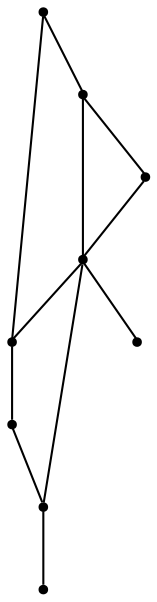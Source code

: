 graph {
  node [shape=point,comment="{\"directed\":false,\"doi\":\"10.1007/978-3-642-11805-0_9\",\"figure\":\"2 (1)\"}"]

  v0 [pos="1453.6309654058412,1132.158807908646"]
  v1 [pos="1434.5375903639683,1445.1392017865421"]
  v2 [pos="1327.3912497409553,1446.3188170847266"]
  v3 [pos="1336.1477868191032,1132.1588079086457"]
  v4 [pos="1263.172657296824,1216.4269516838922"]
  v5 [pos="1219.677814128787,1446.3020899146495"]
  v6 [pos="1167.6015951644542,1216.3310407619283"]
  v7 [pos="1112.1374401536098,1446.2229061627627"]
  v8 [pos="1062.5161673168802,1132.062896986682"]

  v0 -- v2 [id="-1",pos="1453.6309654058412,1132.158807908646 1444.449154805028,1151.532527938997 1435.8010357524072,1173.903178074384 1426.986090371775,1195.0483562970403 1411.966630802598,1231.0738469364667 1398.448226431913,1266.8743157974397 1385.6971468193585,1304.8547864894674 1379.4883060898892,1323.344987572564 1373.0585572708485,1343.2562984967471 1366.078319744731,1361.475557585437 1362.1795973666879,1371.6540723781393 1358.0224277939906,1382.6039450366088 1353.936009890534,1392.5242381163318 1343.1863372093023,1418.6336333689064 1333.470835060297,1438.8619337062644 1327.3912497409553,1446.3188170847266"]
  v8 -- v3 [id="-4",pos="1062.5161673168802,1132.062896986682 1336.1477868191032,1132.1588079086457 1336.1477868191032,1132.1588079086457 1336.1477868191032,1132.1588079086457"]
  v3 -- v0 [id="-5",pos="1336.1477868191032,1132.1588079086457 1453.6309654058412,1132.158807908646 1453.6309654058412,1132.158807908646 1453.6309654058412,1132.158807908646"]
  v8 -- v7 [id="-7",pos="1062.5161673168802,1132.062896986682 1066.1261089945947,1151.436617017033 1069.5244796398074,1173.80726715242 1072.989529915743,1194.9524453750764 1078.8939857660337,1230.977936014503 1084.206214514444,1266.7786592811044 1089.2224569631176,1304.759129973132 1091.661735286269,1323.2490766506003 1094.188689688749,1343.1603875747835 1096.932352891079,1361.379646663473 1098.4668751561364,1371.558415861804 1100.097217577557,1382.503963624588 1101.7026187630586,1392.428327194368 1105.9307945074036,1418.537976852571 1109.7502393855605,1438.7619522942437 1112.1374401536098,1446.2229061627627"]
  v7 -- v6 [id="-8",pos="1112.1374401536098,1446.2229061627627 1113.231959569177,1443.71777393842 1114.2661301014034,1441.0251447658345 1115.3752515925917,1438.1908116581465 1124.9949335852334,1413.6528799731323 1125.2451094516487,1386.684611318569 1125.2701779387717,1390.565314776488 1125.1617599132449,1374.4052148452913 1129.210511460415,1360.062588724464 1139.0470295041107,1334.9657278735228 1148.662512207031,1310.4194008027664 1148.9126880734466,1283.4554570438886 1148.9377565605696,1287.3402309918645 1148.8293385350426,1271.1801310606677 1152.8780900822128,1256.829109554098 1162.7146081259084,1231.7365735988424 1164.7244136366733,1226.605720882223 1166.3256155324536,1221.3662369622125 1167.6015951644542,1216.3310407619283"]
  v6 -- v5 [id="-9",pos="1167.6015951644542,1216.3310407619283 1171.646242860306,1223.5294480217829 1170.0909786490506,1238.7100862830575 1169.8115350057913,1246.9797956447408 1169.482208890693,1256.7039419848509 1168.9317201836163,1266.5158582668112 1168.7608218170876,1276.261120274091 1168.285411320176,1304.2172459843182 1170.2827462129815,1330.2892436094958 1174.0897204731784,1357.861725631868 1176.2079440094703,1373.1672770567613 1180.1401334540788,1390.861188522493 1186.0528606326081,1404.6911873017898 1189.8473642748454,1413.5610395412252 1193.7627565605694,1420.6803266506001 1200.0298783413198,1428.9500360122834 1204.9710425798282,1435.47732122402 1209.9288767260173,1440.4250018880825 1219.677814128787,1446.3020899146495"]
  v5 -- v4 [id="-10",pos="1219.677814128787,1446.3020899146495 1222.2422121979469,1440.8669044648757 1221.0371432991915,1425.803038387106 1220.8203072481376,1417.599983300103 1220.5618600534838,1407.950632214787 1220.1364592796147,1398.2180904889346 1220.0031000181684,1388.5519486321343 1219.631908257063,1360.8169014131179 1221.183100429801,1334.949191507667 1224.143599683185,1307.5975335708772 1225.786539973769,1292.4128248195454 1228.8471859244412,1274.8649421846023 1233.438027599246,1261.1430657974397 1236.3860562346701,1252.3398678326848 1239.4258329879406,1245.2790940178766 1244.3003175957258,1237.080363826559 1248.1406316712844,1230.6029421180185 1251.9893443262854,1225.6929134869815 1263.172657296824,1216.4269516838922"]
  v5 -- v3 [id="-11",pos="1219.677814128787,1446.3020899146495 1224.5397326802097,1444.501597679986 1227.9214334177416,1432.9765138953624 1230.123133743641,1412.1813978175924 1232.4373241335845,1390.2984432721378 1235.4729015971338,1366.4814971384376 1239.596858605673,1347.116140693125 1256.6219243958938,1267.17451443913 1272.3836402360782,1280.3667183076493 1289.2337356212527,1253.7739523608275 1302.1975792463436,1233.3080371664028 1311.2876417293105,1216.00591036864 1336.1477868191032,1132.1588079086457"]
  v7 -- v5 [id="-13",pos="1112.1374401536098,1446.2229061627627 1219.677814128787,1446.3020899146495 1219.677814128787,1446.3020899146495 1219.677814128787,1446.3020899146495"]
  v5 -- v2 [id="-15",pos="1219.677814128787,1446.3020899146495 1327.3912497409553,1446.3188170847266 1327.3912497409553,1446.3188170847266 1327.3912497409553,1446.3188170847266"]
  v2 -- v1 [id="-17",pos="1327.3912497409553,1446.3188170847266 1434.5375903639683,1445.1392017865421 1434.5375903639683,1445.1392017865421 1434.5375903639683,1445.1392017865421"]
}